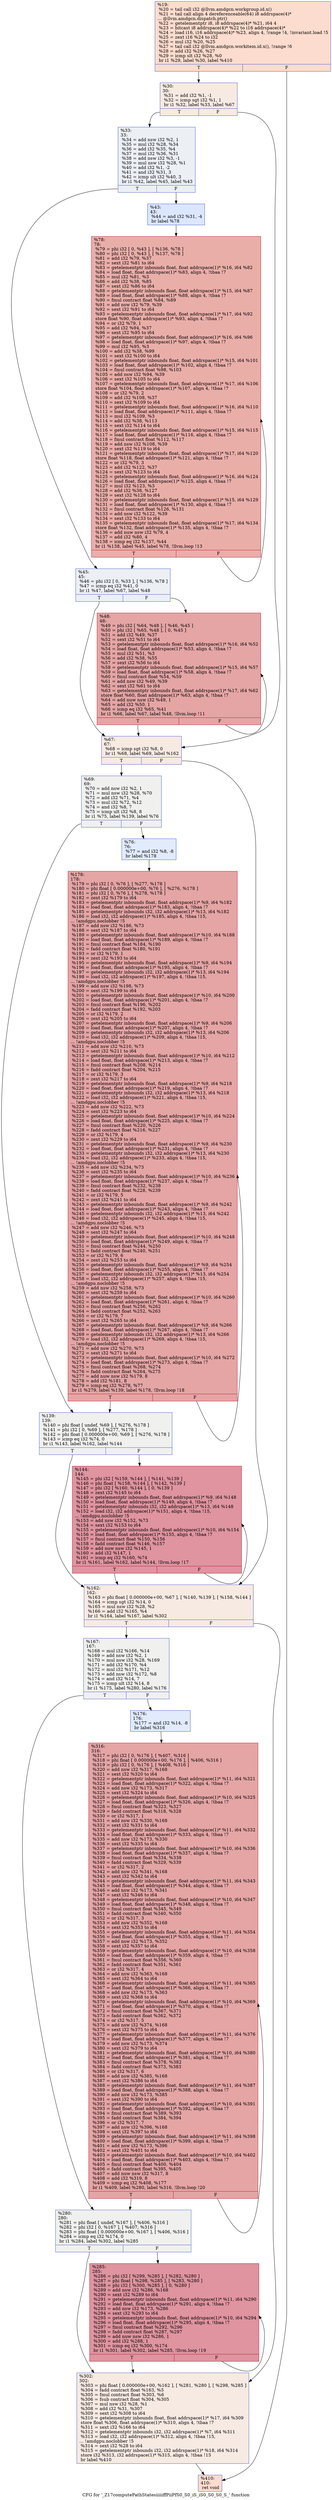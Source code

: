 digraph "CFG for '_Z17computePathStatesiiiiiffPiiPfS0_S0_iS_iS0_S0_S0_S_' function" {
	label="CFG for '_Z17computePathStatesiiiiiffPiiPfS0_S0_iS_iS0_S0_S0_S_' function";

	Node0x570d830 [shape=record,color="#3d50c3ff", style=filled, fillcolor="#f7af9170",label="{%19:\l  %20 = tail call i32 @llvm.amdgcn.workgroup.id.x()\l  %21 = tail call align 4 dereferenceable(64) i8 addrspace(4)*\l... @llvm.amdgcn.dispatch.ptr()\l  %22 = getelementptr i8, i8 addrspace(4)* %21, i64 4\l  %23 = bitcast i8 addrspace(4)* %22 to i16 addrspace(4)*\l  %24 = load i16, i16 addrspace(4)* %23, align 4, !range !4, !invariant.load !5\l  %25 = zext i16 %24 to i32\l  %26 = mul i32 %20, %25\l  %27 = tail call i32 @llvm.amdgcn.workitem.id.x(), !range !6\l  %28 = add i32 %26, %27\l  %29 = icmp slt i32 %28, %0\l  br i1 %29, label %30, label %410\l|{<s0>T|<s1>F}}"];
	Node0x570d830:s0 -> Node0x5710620;
	Node0x570d830:s1 -> Node0x57106b0;
	Node0x5710620 [shape=record,color="#3d50c3ff", style=filled, fillcolor="#eed0c070",label="{%30:\l30:                                               \l  %31 = add i32 %1, -1\l  %32 = icmp sgt i32 %1, 1\l  br i1 %32, label %33, label %67\l|{<s0>T|<s1>F}}"];
	Node0x5710620:s0 -> Node0x570d960;
	Node0x5710620:s1 -> Node0x570d9b0;
	Node0x570d960 [shape=record,color="#3d50c3ff", style=filled, fillcolor="#d4dbe670",label="{%33:\l33:                                               \l  %34 = add nsw i32 %2, 1\l  %35 = mul i32 %28, %34\l  %36 = add i32 %35, %4\l  %37 = mul i32 %36, %31\l  %38 = add nsw i32 %3, -1\l  %39 = mul nsw i32 %28, %1\l  %40 = add i32 %1, -2\l  %41 = and i32 %31, 3\l  %42 = icmp ult i32 %40, 3\l  br i1 %42, label %45, label %43\l|{<s0>T|<s1>F}}"];
	Node0x570d960:s0 -> Node0x5711140;
	Node0x570d960:s1 -> Node0x5711190;
	Node0x5711190 [shape=record,color="#3d50c3ff", style=filled, fillcolor="#aec9fc70",label="{%43:\l43:                                               \l  %44 = and i32 %31, -4\l  br label %78\l}"];
	Node0x5711190 -> Node0x5711390;
	Node0x5711140 [shape=record,color="#3d50c3ff", style=filled, fillcolor="#d4dbe670",label="{%45:\l45:                                               \l  %46 = phi i32 [ 0, %33 ], [ %136, %78 ]\l  %47 = icmp eq i32 %41, 0\l  br i1 %47, label %67, label %48\l|{<s0>T|<s1>F}}"];
	Node0x5711140:s0 -> Node0x570d9b0;
	Node0x5711140:s1 -> Node0x57115f0;
	Node0x57115f0 [shape=record,color="#b70d28ff", style=filled, fillcolor="#c5333470",label="{%48:\l48:                                               \l  %49 = phi i32 [ %64, %48 ], [ %46, %45 ]\l  %50 = phi i32 [ %65, %48 ], [ 0, %45 ]\l  %51 = add i32 %49, %37\l  %52 = sext i32 %51 to i64\l  %53 = getelementptr inbounds float, float addrspace(1)* %16, i64 %52\l  %54 = load float, float addrspace(1)* %53, align 4, !tbaa !7\l  %55 = mul i32 %51, %3\l  %56 = add i32 %38, %55\l  %57 = sext i32 %56 to i64\l  %58 = getelementptr inbounds float, float addrspace(1)* %15, i64 %57\l  %59 = load float, float addrspace(1)* %58, align 4, !tbaa !7\l  %60 = fmul contract float %54, %59\l  %61 = add nsw i32 %49, %39\l  %62 = sext i32 %61 to i64\l  %63 = getelementptr inbounds float, float addrspace(1)* %17, i64 %62\l  store float %60, float addrspace(1)* %63, align 4, !tbaa !7\l  %64 = add nuw nsw i32 %49, 1\l  %65 = add i32 %50, 1\l  %66 = icmp eq i32 %65, %41\l  br i1 %66, label %67, label %48, !llvm.loop !11\l|{<s0>T|<s1>F}}"];
	Node0x57115f0:s0 -> Node0x570d9b0;
	Node0x57115f0:s1 -> Node0x57115f0;
	Node0x570d9b0 [shape=record,color="#3d50c3ff", style=filled, fillcolor="#eed0c070",label="{%67:\l67:                                               \l  %68 = icmp sgt i32 %8, 0\l  br i1 %68, label %69, label %162\l|{<s0>T|<s1>F}}"];
	Node0x570d9b0:s0 -> Node0x5712dd0;
	Node0x570d9b0:s1 -> Node0x5712e20;
	Node0x5712dd0 [shape=record,color="#3d50c3ff", style=filled, fillcolor="#dedcdb70",label="{%69:\l69:                                               \l  %70 = add nsw i32 %2, 1\l  %71 = mul nsw i32 %28, %70\l  %72 = add i32 %71, %4\l  %73 = mul i32 %72, %12\l  %74 = and i32 %8, 7\l  %75 = icmp ult i32 %8, 8\l  br i1 %75, label %139, label %76\l|{<s0>T|<s1>F}}"];
	Node0x5712dd0:s0 -> Node0x57132c0;
	Node0x5712dd0:s1 -> Node0x5713310;
	Node0x5713310 [shape=record,color="#3d50c3ff", style=filled, fillcolor="#bbd1f870",label="{%76:\l76:                                               \l  %77 = and i32 %8, -8\l  br label %178\l}"];
	Node0x5713310 -> Node0x57134e0;
	Node0x5711390 [shape=record,color="#b70d28ff", style=filled, fillcolor="#d0473d70",label="{%78:\l78:                                               \l  %79 = phi i32 [ 0, %43 ], [ %136, %78 ]\l  %80 = phi i32 [ 0, %43 ], [ %137, %78 ]\l  %81 = add i32 %79, %37\l  %82 = sext i32 %81 to i64\l  %83 = getelementptr inbounds float, float addrspace(1)* %16, i64 %82\l  %84 = load float, float addrspace(1)* %83, align 4, !tbaa !7\l  %85 = mul i32 %81, %3\l  %86 = add i32 %38, %85\l  %87 = sext i32 %86 to i64\l  %88 = getelementptr inbounds float, float addrspace(1)* %15, i64 %87\l  %89 = load float, float addrspace(1)* %88, align 4, !tbaa !7\l  %90 = fmul contract float %84, %89\l  %91 = add nsw i32 %79, %39\l  %92 = sext i32 %91 to i64\l  %93 = getelementptr inbounds float, float addrspace(1)* %17, i64 %92\l  store float %90, float addrspace(1)* %93, align 4, !tbaa !7\l  %94 = or i32 %79, 1\l  %95 = add i32 %94, %37\l  %96 = sext i32 %95 to i64\l  %97 = getelementptr inbounds float, float addrspace(1)* %16, i64 %96\l  %98 = load float, float addrspace(1)* %97, align 4, !tbaa !7\l  %99 = mul i32 %95, %3\l  %100 = add i32 %38, %99\l  %101 = sext i32 %100 to i64\l  %102 = getelementptr inbounds float, float addrspace(1)* %15, i64 %101\l  %103 = load float, float addrspace(1)* %102, align 4, !tbaa !7\l  %104 = fmul contract float %98, %103\l  %105 = add nsw i32 %94, %39\l  %106 = sext i32 %105 to i64\l  %107 = getelementptr inbounds float, float addrspace(1)* %17, i64 %106\l  store float %104, float addrspace(1)* %107, align 4, !tbaa !7\l  %108 = or i32 %79, 2\l  %109 = add i32 %108, %37\l  %110 = sext i32 %109 to i64\l  %111 = getelementptr inbounds float, float addrspace(1)* %16, i64 %110\l  %112 = load float, float addrspace(1)* %111, align 4, !tbaa !7\l  %113 = mul i32 %109, %3\l  %114 = add i32 %38, %113\l  %115 = sext i32 %114 to i64\l  %116 = getelementptr inbounds float, float addrspace(1)* %15, i64 %115\l  %117 = load float, float addrspace(1)* %116, align 4, !tbaa !7\l  %118 = fmul contract float %112, %117\l  %119 = add nsw i32 %108, %39\l  %120 = sext i32 %119 to i64\l  %121 = getelementptr inbounds float, float addrspace(1)* %17, i64 %120\l  store float %118, float addrspace(1)* %121, align 4, !tbaa !7\l  %122 = or i32 %79, 3\l  %123 = add i32 %122, %37\l  %124 = sext i32 %123 to i64\l  %125 = getelementptr inbounds float, float addrspace(1)* %16, i64 %124\l  %126 = load float, float addrspace(1)* %125, align 4, !tbaa !7\l  %127 = mul i32 %123, %3\l  %128 = add i32 %38, %127\l  %129 = sext i32 %128 to i64\l  %130 = getelementptr inbounds float, float addrspace(1)* %15, i64 %129\l  %131 = load float, float addrspace(1)* %130, align 4, !tbaa !7\l  %132 = fmul contract float %126, %131\l  %133 = add nsw i32 %122, %39\l  %134 = sext i32 %133 to i64\l  %135 = getelementptr inbounds float, float addrspace(1)* %17, i64 %134\l  store float %132, float addrspace(1)* %135, align 4, !tbaa !7\l  %136 = add nuw nsw i32 %79, 4\l  %137 = add i32 %80, 4\l  %138 = icmp eq i32 %137, %44\l  br i1 %138, label %45, label %78, !llvm.loop !13\l|{<s0>T|<s1>F}}"];
	Node0x5711390:s0 -> Node0x5711140;
	Node0x5711390:s1 -> Node0x5711390;
	Node0x57132c0 [shape=record,color="#3d50c3ff", style=filled, fillcolor="#dedcdb70",label="{%139:\l139:                                              \l  %140 = phi float [ undef, %69 ], [ %276, %178 ]\l  %141 = phi i32 [ 0, %69 ], [ %277, %178 ]\l  %142 = phi float [ 0.000000e+00, %69 ], [ %276, %178 ]\l  %143 = icmp eq i32 %74, 0\l  br i1 %143, label %162, label %144\l|{<s0>T|<s1>F}}"];
	Node0x57132c0:s0 -> Node0x5712e20;
	Node0x57132c0:s1 -> Node0x5716f80;
	Node0x5716f80 [shape=record,color="#b70d28ff", style=filled, fillcolor="#b70d2870",label="{%144:\l144:                                              \l  %145 = phi i32 [ %159, %144 ], [ %141, %139 ]\l  %146 = phi float [ %158, %144 ], [ %142, %139 ]\l  %147 = phi i32 [ %160, %144 ], [ 0, %139 ]\l  %148 = zext i32 %145 to i64\l  %149 = getelementptr inbounds float, float addrspace(1)* %9, i64 %148\l  %150 = load float, float addrspace(1)* %149, align 4, !tbaa !7\l  %151 = getelementptr inbounds i32, i32 addrspace(1)* %13, i64 %148\l  %152 = load i32, i32 addrspace(1)* %151, align 4, !tbaa !15,\l... !amdgpu.noclobber !5\l  %153 = add nsw i32 %152, %73\l  %154 = sext i32 %153 to i64\l  %155 = getelementptr inbounds float, float addrspace(1)* %10, i64 %154\l  %156 = load float, float addrspace(1)* %155, align 4, !tbaa !7\l  %157 = fmul contract float %150, %156\l  %158 = fadd contract float %146, %157\l  %159 = add nuw nsw i32 %145, 1\l  %160 = add i32 %147, 1\l  %161 = icmp eq i32 %160, %74\l  br i1 %161, label %162, label %144, !llvm.loop !17\l|{<s0>T|<s1>F}}"];
	Node0x5716f80:s0 -> Node0x5712e20;
	Node0x5716f80:s1 -> Node0x5716f80;
	Node0x5712e20 [shape=record,color="#3d50c3ff", style=filled, fillcolor="#eed0c070",label="{%162:\l162:                                              \l  %163 = phi float [ 0.000000e+00, %67 ], [ %140, %139 ], [ %158, %144 ]\l  %164 = icmp sgt i32 %14, 0\l  %165 = mul nsw i32 %28, %2\l  %166 = add i32 %165, %4\l  br i1 %164, label %167, label %302\l|{<s0>T|<s1>F}}"];
	Node0x5712e20:s0 -> Node0x5718700;
	Node0x5712e20:s1 -> Node0x5718750;
	Node0x5718700 [shape=record,color="#3d50c3ff", style=filled, fillcolor="#dedcdb70",label="{%167:\l167:                                              \l  %168 = mul i32 %166, %14\l  %169 = add nsw i32 %2, 1\l  %170 = mul nsw i32 %28, %169\l  %171 = add i32 %170, %4\l  %172 = mul i32 %171, %12\l  %173 = add nsw i32 %172, %8\l  %174 = and i32 %14, 7\l  %175 = icmp ult i32 %14, 8\l  br i1 %175, label %280, label %176\l|{<s0>T|<s1>F}}"];
	Node0x5718700:s0 -> Node0x5718d10;
	Node0x5718700:s1 -> Node0x5718d60;
	Node0x5718d60 [shape=record,color="#3d50c3ff", style=filled, fillcolor="#bbd1f870",label="{%176:\l176:                                              \l  %177 = and i32 %14, -8\l  br label %316\l}"];
	Node0x5718d60 -> Node0x5718f30;
	Node0x57134e0 [shape=record,color="#b70d28ff", style=filled, fillcolor="#c5333470",label="{%178:\l178:                                              \l  %179 = phi i32 [ 0, %76 ], [ %277, %178 ]\l  %180 = phi float [ 0.000000e+00, %76 ], [ %276, %178 ]\l  %181 = phi i32 [ 0, %76 ], [ %278, %178 ]\l  %182 = zext i32 %179 to i64\l  %183 = getelementptr inbounds float, float addrspace(1)* %9, i64 %182\l  %184 = load float, float addrspace(1)* %183, align 4, !tbaa !7\l  %185 = getelementptr inbounds i32, i32 addrspace(1)* %13, i64 %182\l  %186 = load i32, i32 addrspace(1)* %185, align 4, !tbaa !15,\l... !amdgpu.noclobber !5\l  %187 = add nsw i32 %186, %73\l  %188 = sext i32 %187 to i64\l  %189 = getelementptr inbounds float, float addrspace(1)* %10, i64 %188\l  %190 = load float, float addrspace(1)* %189, align 4, !tbaa !7\l  %191 = fmul contract float %184, %190\l  %192 = fadd contract float %180, %191\l  %193 = or i32 %179, 1\l  %194 = zext i32 %193 to i64\l  %195 = getelementptr inbounds float, float addrspace(1)* %9, i64 %194\l  %196 = load float, float addrspace(1)* %195, align 4, !tbaa !7\l  %197 = getelementptr inbounds i32, i32 addrspace(1)* %13, i64 %194\l  %198 = load i32, i32 addrspace(1)* %197, align 4, !tbaa !15,\l... !amdgpu.noclobber !5\l  %199 = add nsw i32 %198, %73\l  %200 = sext i32 %199 to i64\l  %201 = getelementptr inbounds float, float addrspace(1)* %10, i64 %200\l  %202 = load float, float addrspace(1)* %201, align 4, !tbaa !7\l  %203 = fmul contract float %196, %202\l  %204 = fadd contract float %192, %203\l  %205 = or i32 %179, 2\l  %206 = zext i32 %205 to i64\l  %207 = getelementptr inbounds float, float addrspace(1)* %9, i64 %206\l  %208 = load float, float addrspace(1)* %207, align 4, !tbaa !7\l  %209 = getelementptr inbounds i32, i32 addrspace(1)* %13, i64 %206\l  %210 = load i32, i32 addrspace(1)* %209, align 4, !tbaa !15,\l... !amdgpu.noclobber !5\l  %211 = add nsw i32 %210, %73\l  %212 = sext i32 %211 to i64\l  %213 = getelementptr inbounds float, float addrspace(1)* %10, i64 %212\l  %214 = load float, float addrspace(1)* %213, align 4, !tbaa !7\l  %215 = fmul contract float %208, %214\l  %216 = fadd contract float %204, %215\l  %217 = or i32 %179, 3\l  %218 = zext i32 %217 to i64\l  %219 = getelementptr inbounds float, float addrspace(1)* %9, i64 %218\l  %220 = load float, float addrspace(1)* %219, align 4, !tbaa !7\l  %221 = getelementptr inbounds i32, i32 addrspace(1)* %13, i64 %218\l  %222 = load i32, i32 addrspace(1)* %221, align 4, !tbaa !15,\l... !amdgpu.noclobber !5\l  %223 = add nsw i32 %222, %73\l  %224 = sext i32 %223 to i64\l  %225 = getelementptr inbounds float, float addrspace(1)* %10, i64 %224\l  %226 = load float, float addrspace(1)* %225, align 4, !tbaa !7\l  %227 = fmul contract float %220, %226\l  %228 = fadd contract float %216, %227\l  %229 = or i32 %179, 4\l  %230 = zext i32 %229 to i64\l  %231 = getelementptr inbounds float, float addrspace(1)* %9, i64 %230\l  %232 = load float, float addrspace(1)* %231, align 4, !tbaa !7\l  %233 = getelementptr inbounds i32, i32 addrspace(1)* %13, i64 %230\l  %234 = load i32, i32 addrspace(1)* %233, align 4, !tbaa !15,\l... !amdgpu.noclobber !5\l  %235 = add nsw i32 %234, %73\l  %236 = sext i32 %235 to i64\l  %237 = getelementptr inbounds float, float addrspace(1)* %10, i64 %236\l  %238 = load float, float addrspace(1)* %237, align 4, !tbaa !7\l  %239 = fmul contract float %232, %238\l  %240 = fadd contract float %228, %239\l  %241 = or i32 %179, 5\l  %242 = zext i32 %241 to i64\l  %243 = getelementptr inbounds float, float addrspace(1)* %9, i64 %242\l  %244 = load float, float addrspace(1)* %243, align 4, !tbaa !7\l  %245 = getelementptr inbounds i32, i32 addrspace(1)* %13, i64 %242\l  %246 = load i32, i32 addrspace(1)* %245, align 4, !tbaa !15,\l... !amdgpu.noclobber !5\l  %247 = add nsw i32 %246, %73\l  %248 = sext i32 %247 to i64\l  %249 = getelementptr inbounds float, float addrspace(1)* %10, i64 %248\l  %250 = load float, float addrspace(1)* %249, align 4, !tbaa !7\l  %251 = fmul contract float %244, %250\l  %252 = fadd contract float %240, %251\l  %253 = or i32 %179, 6\l  %254 = zext i32 %253 to i64\l  %255 = getelementptr inbounds float, float addrspace(1)* %9, i64 %254\l  %256 = load float, float addrspace(1)* %255, align 4, !tbaa !7\l  %257 = getelementptr inbounds i32, i32 addrspace(1)* %13, i64 %254\l  %258 = load i32, i32 addrspace(1)* %257, align 4, !tbaa !15,\l... !amdgpu.noclobber !5\l  %259 = add nsw i32 %258, %73\l  %260 = sext i32 %259 to i64\l  %261 = getelementptr inbounds float, float addrspace(1)* %10, i64 %260\l  %262 = load float, float addrspace(1)* %261, align 4, !tbaa !7\l  %263 = fmul contract float %256, %262\l  %264 = fadd contract float %252, %263\l  %265 = or i32 %179, 7\l  %266 = zext i32 %265 to i64\l  %267 = getelementptr inbounds float, float addrspace(1)* %9, i64 %266\l  %268 = load float, float addrspace(1)* %267, align 4, !tbaa !7\l  %269 = getelementptr inbounds i32, i32 addrspace(1)* %13, i64 %266\l  %270 = load i32, i32 addrspace(1)* %269, align 4, !tbaa !15,\l... !amdgpu.noclobber !5\l  %271 = add nsw i32 %270, %73\l  %272 = sext i32 %271 to i64\l  %273 = getelementptr inbounds float, float addrspace(1)* %10, i64 %272\l  %274 = load float, float addrspace(1)* %273, align 4, !tbaa !7\l  %275 = fmul contract float %268, %274\l  %276 = fadd contract float %264, %275\l  %277 = add nuw nsw i32 %179, 8\l  %278 = add i32 %181, 8\l  %279 = icmp eq i32 %278, %77\l  br i1 %279, label %139, label %178, !llvm.loop !18\l|{<s0>T|<s1>F}}"];
	Node0x57134e0:s0 -> Node0x57132c0;
	Node0x57134e0:s1 -> Node0x57134e0;
	Node0x5718d10 [shape=record,color="#3d50c3ff", style=filled, fillcolor="#dedcdb70",label="{%280:\l280:                                              \l  %281 = phi float [ undef, %167 ], [ %406, %316 ]\l  %282 = phi i32 [ 0, %167 ], [ %407, %316 ]\l  %283 = phi float [ 0.000000e+00, %167 ], [ %406, %316 ]\l  %284 = icmp eq i32 %174, 0\l  br i1 %284, label %302, label %285\l|{<s0>T|<s1>F}}"];
	Node0x5718d10:s0 -> Node0x5718750;
	Node0x5718d10:s1 -> Node0x570f800;
	Node0x570f800 [shape=record,color="#b70d28ff", style=filled, fillcolor="#b70d2870",label="{%285:\l285:                                              \l  %286 = phi i32 [ %299, %285 ], [ %282, %280 ]\l  %287 = phi float [ %298, %285 ], [ %283, %280 ]\l  %288 = phi i32 [ %300, %285 ], [ 0, %280 ]\l  %289 = add nsw i32 %286, %168\l  %290 = sext i32 %289 to i64\l  %291 = getelementptr inbounds float, float addrspace(1)* %11, i64 %290\l  %292 = load float, float addrspace(1)* %291, align 4, !tbaa !7\l  %293 = add nsw i32 %173, %286\l  %294 = sext i32 %293 to i64\l  %295 = getelementptr inbounds float, float addrspace(1)* %10, i64 %294\l  %296 = load float, float addrspace(1)* %295, align 4, !tbaa !7\l  %297 = fmul contract float %292, %296\l  %298 = fadd contract float %287, %297\l  %299 = add nuw nsw i32 %286, 1\l  %300 = add i32 %288, 1\l  %301 = icmp eq i32 %300, %174\l  br i1 %301, label %302, label %285, !llvm.loop !19\l|{<s0>T|<s1>F}}"];
	Node0x570f800:s0 -> Node0x5718750;
	Node0x570f800:s1 -> Node0x570f800;
	Node0x5718750 [shape=record,color="#3d50c3ff", style=filled, fillcolor="#eed0c070",label="{%302:\l302:                                              \l  %303 = phi float [ 0.000000e+00, %162 ], [ %281, %280 ], [ %298, %285 ]\l  %304 = fadd contract float %163, %5\l  %305 = fmul contract float %303, %6\l  %306 = fsub contract float %304, %305\l  %307 = mul nsw i32 %28, %1\l  %308 = add i32 %31, %307\l  %309 = sext i32 %308 to i64\l  %310 = getelementptr inbounds float, float addrspace(1)* %17, i64 %309\l  store float %306, float addrspace(1)* %310, align 4, !tbaa !7\l  %311 = sext i32 %166 to i64\l  %312 = getelementptr inbounds i32, i32 addrspace(1)* %7, i64 %311\l  %313 = load i32, i32 addrspace(1)* %312, align 4, !tbaa !15,\l... !amdgpu.noclobber !5\l  %314 = sext i32 %28 to i64\l  %315 = getelementptr inbounds i32, i32 addrspace(1)* %18, i64 %314\l  store i32 %313, i32 addrspace(1)* %315, align 4, !tbaa !15\l  br label %410\l}"];
	Node0x5718750 -> Node0x57106b0;
	Node0x5718f30 [shape=record,color="#b70d28ff", style=filled, fillcolor="#c5333470",label="{%316:\l316:                                              \l  %317 = phi i32 [ 0, %176 ], [ %407, %316 ]\l  %318 = phi float [ 0.000000e+00, %176 ], [ %406, %316 ]\l  %319 = phi i32 [ 0, %176 ], [ %408, %316 ]\l  %320 = add nsw i32 %317, %168\l  %321 = sext i32 %320 to i64\l  %322 = getelementptr inbounds float, float addrspace(1)* %11, i64 %321\l  %323 = load float, float addrspace(1)* %322, align 4, !tbaa !7\l  %324 = add nsw i32 %173, %317\l  %325 = sext i32 %324 to i64\l  %326 = getelementptr inbounds float, float addrspace(1)* %10, i64 %325\l  %327 = load float, float addrspace(1)* %326, align 4, !tbaa !7\l  %328 = fmul contract float %323, %327\l  %329 = fadd contract float %318, %328\l  %330 = or i32 %317, 1\l  %331 = add nsw i32 %330, %168\l  %332 = sext i32 %331 to i64\l  %333 = getelementptr inbounds float, float addrspace(1)* %11, i64 %332\l  %334 = load float, float addrspace(1)* %333, align 4, !tbaa !7\l  %335 = add nsw i32 %173, %330\l  %336 = sext i32 %335 to i64\l  %337 = getelementptr inbounds float, float addrspace(1)* %10, i64 %336\l  %338 = load float, float addrspace(1)* %337, align 4, !tbaa !7\l  %339 = fmul contract float %334, %338\l  %340 = fadd contract float %329, %339\l  %341 = or i32 %317, 2\l  %342 = add nsw i32 %341, %168\l  %343 = sext i32 %342 to i64\l  %344 = getelementptr inbounds float, float addrspace(1)* %11, i64 %343\l  %345 = load float, float addrspace(1)* %344, align 4, !tbaa !7\l  %346 = add nsw i32 %173, %341\l  %347 = sext i32 %346 to i64\l  %348 = getelementptr inbounds float, float addrspace(1)* %10, i64 %347\l  %349 = load float, float addrspace(1)* %348, align 4, !tbaa !7\l  %350 = fmul contract float %345, %349\l  %351 = fadd contract float %340, %350\l  %352 = or i32 %317, 3\l  %353 = add nsw i32 %352, %168\l  %354 = sext i32 %353 to i64\l  %355 = getelementptr inbounds float, float addrspace(1)* %11, i64 %354\l  %356 = load float, float addrspace(1)* %355, align 4, !tbaa !7\l  %357 = add nsw i32 %173, %352\l  %358 = sext i32 %357 to i64\l  %359 = getelementptr inbounds float, float addrspace(1)* %10, i64 %358\l  %360 = load float, float addrspace(1)* %359, align 4, !tbaa !7\l  %361 = fmul contract float %356, %360\l  %362 = fadd contract float %351, %361\l  %363 = or i32 %317, 4\l  %364 = add nsw i32 %363, %168\l  %365 = sext i32 %364 to i64\l  %366 = getelementptr inbounds float, float addrspace(1)* %11, i64 %365\l  %367 = load float, float addrspace(1)* %366, align 4, !tbaa !7\l  %368 = add nsw i32 %173, %363\l  %369 = sext i32 %368 to i64\l  %370 = getelementptr inbounds float, float addrspace(1)* %10, i64 %369\l  %371 = load float, float addrspace(1)* %370, align 4, !tbaa !7\l  %372 = fmul contract float %367, %371\l  %373 = fadd contract float %362, %372\l  %374 = or i32 %317, 5\l  %375 = add nsw i32 %374, %168\l  %376 = sext i32 %375 to i64\l  %377 = getelementptr inbounds float, float addrspace(1)* %11, i64 %376\l  %378 = load float, float addrspace(1)* %377, align 4, !tbaa !7\l  %379 = add nsw i32 %173, %374\l  %380 = sext i32 %379 to i64\l  %381 = getelementptr inbounds float, float addrspace(1)* %10, i64 %380\l  %382 = load float, float addrspace(1)* %381, align 4, !tbaa !7\l  %383 = fmul contract float %378, %382\l  %384 = fadd contract float %373, %383\l  %385 = or i32 %317, 6\l  %386 = add nsw i32 %385, %168\l  %387 = sext i32 %386 to i64\l  %388 = getelementptr inbounds float, float addrspace(1)* %11, i64 %387\l  %389 = load float, float addrspace(1)* %388, align 4, !tbaa !7\l  %390 = add nsw i32 %173, %385\l  %391 = sext i32 %390 to i64\l  %392 = getelementptr inbounds float, float addrspace(1)* %10, i64 %391\l  %393 = load float, float addrspace(1)* %392, align 4, !tbaa !7\l  %394 = fmul contract float %389, %393\l  %395 = fadd contract float %384, %394\l  %396 = or i32 %317, 7\l  %397 = add nsw i32 %396, %168\l  %398 = sext i32 %397 to i64\l  %399 = getelementptr inbounds float, float addrspace(1)* %11, i64 %398\l  %400 = load float, float addrspace(1)* %399, align 4, !tbaa !7\l  %401 = add nsw i32 %173, %396\l  %402 = sext i32 %401 to i64\l  %403 = getelementptr inbounds float, float addrspace(1)* %10, i64 %402\l  %404 = load float, float addrspace(1)* %403, align 4, !tbaa !7\l  %405 = fmul contract float %400, %404\l  %406 = fadd contract float %395, %405\l  %407 = add nuw nsw i32 %317, 8\l  %408 = add i32 %319, 8\l  %409 = icmp eq i32 %408, %177\l  br i1 %409, label %280, label %316, !llvm.loop !20\l|{<s0>T|<s1>F}}"];
	Node0x5718f30:s0 -> Node0x5718d10;
	Node0x5718f30:s1 -> Node0x5718f30;
	Node0x57106b0 [shape=record,color="#3d50c3ff", style=filled, fillcolor="#f7af9170",label="{%410:\l410:                                              \l  ret void\l}"];
}
